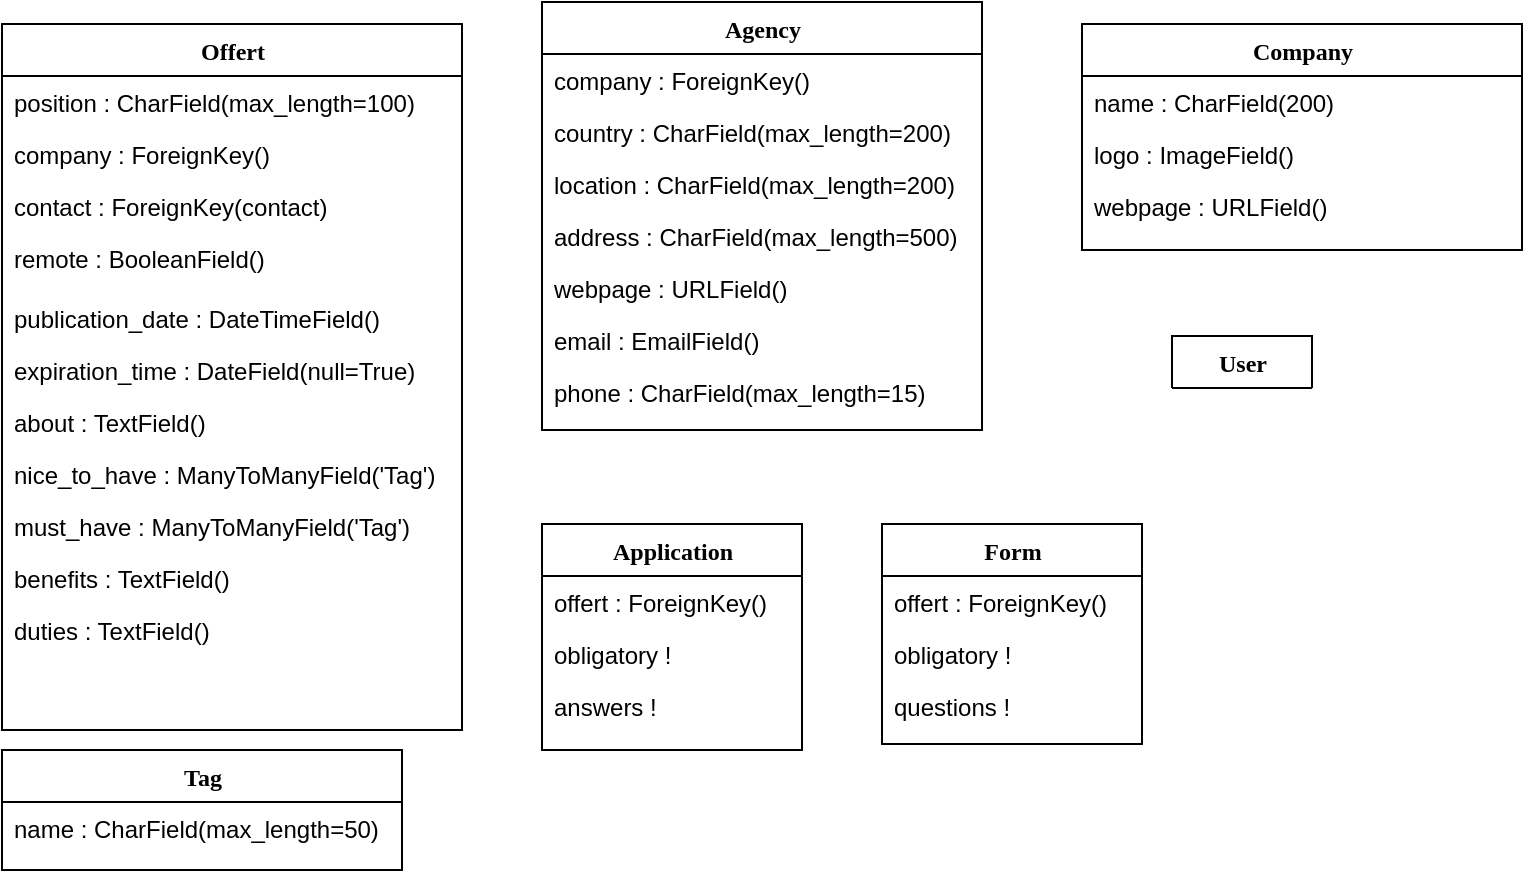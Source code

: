 <mxfile version="10.6.0" type="github"><diagram name="Page-1" id="9f46799a-70d6-7492-0946-bef42562c5a5"><mxGraphModel dx="1010" dy="510" grid="1" gridSize="10" guides="1" tooltips="1" connect="1" arrows="1" fold="1" page="1" pageScale="1" pageWidth="1100" pageHeight="850" background="#ffffff" math="0" shadow="0"><root><mxCell id="0"/><mxCell id="1" parent="0"/><mxCell id="78961159f06e98e8-30" value="Offert" style="swimlane;html=1;fontStyle=1;align=center;verticalAlign=top;childLayout=stackLayout;horizontal=1;startSize=26;horizontalStack=0;resizeParent=1;resizeLast=0;collapsible=1;marginBottom=0;swimlaneFillColor=#ffffff;rounded=0;shadow=0;comic=0;labelBackgroundColor=none;strokeColor=#000000;strokeWidth=1;fillColor=none;fontFamily=Verdana;fontSize=12;fontColor=#000000;" parent="1" vertex="1"><mxGeometry x="50" y="27" width="230" height="353" as="geometry"><mxRectangle x="470" y="83" width="70" height="26" as="alternateBounds"/></mxGeometry></mxCell><mxCell id="78961159f06e98e8-31" value="position : CharField(max_length=100)" style="text;html=1;strokeColor=none;fillColor=none;align=left;verticalAlign=top;spacingLeft=4;spacingRight=4;whiteSpace=wrap;overflow=hidden;rotatable=0;points=[[0,0.5],[1,0.5]];portConstraint=eastwest;" parent="78961159f06e98e8-30" vertex="1"><mxGeometry y="26" width="230" height="26" as="geometry"/></mxCell><mxCell id="78961159f06e98e8-32" value="company : ForeignKey()&lt;br&gt;&lt;br&gt;" style="text;html=1;strokeColor=none;fillColor=none;align=left;verticalAlign=top;spacingLeft=4;spacingRight=4;whiteSpace=wrap;overflow=hidden;rotatable=0;points=[[0,0.5],[1,0.5]];portConstraint=eastwest;" parent="78961159f06e98e8-30" vertex="1"><mxGeometry y="52" width="230" height="26" as="geometry"/></mxCell><mxCell id="biZlyS47IAcy7G330S6t-6" value="contact : ForeignKey(contact)" style="text;html=1;strokeColor=none;fillColor=none;align=left;verticalAlign=top;spacingLeft=4;spacingRight=4;whiteSpace=wrap;overflow=hidden;rotatable=0;points=[[0,0.5],[1,0.5]];portConstraint=eastwest;" parent="78961159f06e98e8-30" vertex="1"><mxGeometry y="78" width="230" height="26" as="geometry"/></mxCell><mxCell id="biZlyS47IAcy7G330S6t-12" value="remote : BooleanField()" style="text;html=1;strokeColor=none;fillColor=none;align=left;verticalAlign=top;spacingLeft=4;spacingRight=4;whiteSpace=wrap;overflow=hidden;rotatable=0;points=[[0,0.5],[1,0.5]];portConstraint=eastwest;" parent="78961159f06e98e8-30" vertex="1"><mxGeometry y="104" width="230" height="30" as="geometry"/></mxCell><mxCell id="biZlyS47IAcy7G330S6t-13" value="publication_date : DateTimeField()" style="text;html=1;strokeColor=none;fillColor=none;align=left;verticalAlign=top;spacingLeft=4;spacingRight=4;whiteSpace=wrap;overflow=hidden;rotatable=0;points=[[0,0.5],[1,0.5]];portConstraint=eastwest;" parent="78961159f06e98e8-30" vertex="1"><mxGeometry y="134" width="230" height="26" as="geometry"/></mxCell><mxCell id="biZlyS47IAcy7G330S6t-14" value="expiration_time : DateField(null=True)" style="text;html=1;strokeColor=none;fillColor=none;align=left;verticalAlign=top;spacingLeft=4;spacingRight=4;whiteSpace=wrap;overflow=hidden;rotatable=0;points=[[0,0.5],[1,0.5]];portConstraint=eastwest;" parent="78961159f06e98e8-30" vertex="1"><mxGeometry y="160" width="230" height="26" as="geometry"/></mxCell><mxCell id="biZlyS47IAcy7G330S6t-23" value="about : TextField()" style="text;html=1;strokeColor=none;fillColor=none;align=left;verticalAlign=top;spacingLeft=4;spacingRight=4;whiteSpace=wrap;overflow=hidden;rotatable=0;points=[[0,0.5],[1,0.5]];portConstraint=eastwest;" parent="78961159f06e98e8-30" vertex="1"><mxGeometry y="186" width="230" height="26" as="geometry"/></mxCell><mxCell id="biZlyS47IAcy7G330S6t-25" value="nice_to_have : ManyToManyField('Tag')" style="text;html=1;strokeColor=none;fillColor=none;align=left;verticalAlign=top;spacingLeft=4;spacingRight=4;whiteSpace=wrap;overflow=hidden;rotatable=0;points=[[0,0.5],[1,0.5]];portConstraint=eastwest;" parent="78961159f06e98e8-30" vertex="1"><mxGeometry y="212" width="230" height="26" as="geometry"/></mxCell><mxCell id="biZlyS47IAcy7G330S6t-24" value="must_have : ManyToManyField('Tag')" style="text;html=1;strokeColor=none;fillColor=none;align=left;verticalAlign=top;spacingLeft=4;spacingRight=4;whiteSpace=wrap;overflow=hidden;rotatable=0;points=[[0,0.5],[1,0.5]];portConstraint=eastwest;" parent="78961159f06e98e8-30" vertex="1"><mxGeometry y="238" width="230" height="26" as="geometry"/></mxCell><mxCell id="biZlyS47IAcy7G330S6t-26" value="benefits : TextField()" style="text;html=1;strokeColor=none;fillColor=none;align=left;verticalAlign=top;spacingLeft=4;spacingRight=4;whiteSpace=wrap;overflow=hidden;rotatable=0;points=[[0,0.5],[1,0.5]];portConstraint=eastwest;" parent="78961159f06e98e8-30" vertex="1"><mxGeometry y="264" width="230" height="26" as="geometry"/></mxCell><mxCell id="biZlyS47IAcy7G330S6t-27" value="duties : TextField()&lt;br&gt;" style="text;html=1;strokeColor=none;fillColor=none;align=left;verticalAlign=top;spacingLeft=4;spacingRight=4;whiteSpace=wrap;overflow=hidden;rotatable=0;points=[[0,0.5],[1,0.5]];portConstraint=eastwest;" parent="78961159f06e98e8-30" vertex="1"><mxGeometry y="290" width="230" height="26" as="geometry"/></mxCell><mxCell id="biZlyS47IAcy7G330S6t-7" value="Agency" style="swimlane;html=1;fontStyle=1;align=center;verticalAlign=top;childLayout=stackLayout;horizontal=1;startSize=26;horizontalStack=0;resizeParent=1;resizeLast=0;collapsible=1;marginBottom=0;swimlaneFillColor=#ffffff;rounded=0;shadow=0;comic=0;labelBackgroundColor=none;strokeColor=#000000;strokeWidth=1;fillColor=none;fontFamily=Verdana;fontSize=12;fontColor=#000000;" parent="1" vertex="1"><mxGeometry x="320" y="16" width="220" height="214" as="geometry"><mxRectangle x="470" y="83" width="70" height="26" as="alternateBounds"/></mxGeometry></mxCell><mxCell id="euUQHr2dCqcNhZSdb6Lf-1" value="company : ForeignKey()" style="text;html=1;strokeColor=none;fillColor=none;align=left;verticalAlign=top;spacingLeft=4;spacingRight=4;whiteSpace=wrap;overflow=hidden;rotatable=0;points=[[0,0.5],[1,0.5]];portConstraint=eastwest;" vertex="1" parent="biZlyS47IAcy7G330S6t-7"><mxGeometry y="26" width="220" height="26" as="geometry"/></mxCell><mxCell id="biZlyS47IAcy7G330S6t-8" value="country : CharField(max_length=200)" style="text;html=1;strokeColor=none;fillColor=none;align=left;verticalAlign=top;spacingLeft=4;spacingRight=4;whiteSpace=wrap;overflow=hidden;rotatable=0;points=[[0,0.5],[1,0.5]];portConstraint=eastwest;" parent="biZlyS47IAcy7G330S6t-7" vertex="1"><mxGeometry y="52" width="220" height="26" as="geometry"/></mxCell><mxCell id="biZlyS47IAcy7G330S6t-9" value="location : CharField(max_length=200)" style="text;html=1;strokeColor=none;fillColor=none;align=left;verticalAlign=top;spacingLeft=4;spacingRight=4;whiteSpace=wrap;overflow=hidden;rotatable=0;points=[[0,0.5],[1,0.5]];portConstraint=eastwest;" parent="biZlyS47IAcy7G330S6t-7" vertex="1"><mxGeometry y="78" width="220" height="26" as="geometry"/></mxCell><mxCell id="biZlyS47IAcy7G330S6t-11" value="address : CharField(max_length=500)" style="text;html=1;strokeColor=none;fillColor=none;align=left;verticalAlign=top;spacingLeft=4;spacingRight=4;whiteSpace=wrap;overflow=hidden;rotatable=0;points=[[0,0.5],[1,0.5]];portConstraint=eastwest;" parent="biZlyS47IAcy7G330S6t-7" vertex="1"><mxGeometry y="104" width="220" height="26" as="geometry"/></mxCell><mxCell id="biZlyS47IAcy7G330S6t-20" value="webpage : URLField()" style="text;html=1;strokeColor=none;fillColor=none;align=left;verticalAlign=top;spacingLeft=4;spacingRight=4;whiteSpace=wrap;overflow=hidden;rotatable=0;points=[[0,0.5],[1,0.5]];portConstraint=eastwest;" parent="biZlyS47IAcy7G330S6t-7" vertex="1"><mxGeometry y="130" width="220" height="26" as="geometry"/></mxCell><mxCell id="biZlyS47IAcy7G330S6t-18" value="email : EmailField()" style="text;html=1;strokeColor=none;fillColor=none;align=left;verticalAlign=top;spacingLeft=4;spacingRight=4;whiteSpace=wrap;overflow=hidden;rotatable=0;points=[[0,0.5],[1,0.5]];portConstraint=eastwest;" parent="biZlyS47IAcy7G330S6t-7" vertex="1"><mxGeometry y="156" width="220" height="26" as="geometry"/></mxCell><mxCell id="biZlyS47IAcy7G330S6t-19" value="phone : CharField(max_length=15)" style="text;html=1;strokeColor=none;fillColor=none;align=left;verticalAlign=top;spacingLeft=4;spacingRight=4;whiteSpace=wrap;overflow=hidden;rotatable=0;points=[[0,0.5],[1,0.5]];portConstraint=eastwest;" parent="biZlyS47IAcy7G330S6t-7" vertex="1"><mxGeometry y="182" width="220" height="26" as="geometry"/></mxCell><mxCell id="biZlyS47IAcy7G330S6t-15" value="Company" style="swimlane;html=1;fontStyle=1;align=center;verticalAlign=top;childLayout=stackLayout;horizontal=1;startSize=26;horizontalStack=0;resizeParent=1;resizeLast=0;collapsible=1;marginBottom=0;swimlaneFillColor=#ffffff;rounded=0;shadow=0;comic=0;labelBackgroundColor=none;strokeColor=#000000;strokeWidth=1;fillColor=none;fontFamily=Verdana;fontSize=12;fontColor=#000000;" parent="1" vertex="1"><mxGeometry x="590" y="27" width="220" height="113" as="geometry"><mxRectangle x="470" y="83" width="70" height="26" as="alternateBounds"/></mxGeometry></mxCell><mxCell id="biZlyS47IAcy7G330S6t-16" value="name : CharField(200)" style="text;html=1;strokeColor=none;fillColor=none;align=left;verticalAlign=top;spacingLeft=4;spacingRight=4;whiteSpace=wrap;overflow=hidden;rotatable=0;points=[[0,0.5],[1,0.5]];portConstraint=eastwest;" parent="biZlyS47IAcy7G330S6t-15" vertex="1"><mxGeometry y="26" width="220" height="26" as="geometry"/></mxCell><mxCell id="biZlyS47IAcy7G330S6t-17" value="logo : ImageField()" style="text;html=1;strokeColor=none;fillColor=none;align=left;verticalAlign=top;spacingLeft=4;spacingRight=4;whiteSpace=wrap;overflow=hidden;rotatable=0;points=[[0,0.5],[1,0.5]];portConstraint=eastwest;" parent="biZlyS47IAcy7G330S6t-15" vertex="1"><mxGeometry y="52" width="220" height="26" as="geometry"/></mxCell><mxCell id="biZlyS47IAcy7G330S6t-21" value="webpage : URLField()" style="text;html=1;strokeColor=none;fillColor=none;align=left;verticalAlign=top;spacingLeft=4;spacingRight=4;whiteSpace=wrap;overflow=hidden;rotatable=0;points=[[0,0.5],[1,0.5]];portConstraint=eastwest;" parent="biZlyS47IAcy7G330S6t-15" vertex="1"><mxGeometry y="78" width="220" height="26" as="geometry"/></mxCell><mxCell id="biZlyS47IAcy7G330S6t-28" value="User" style="swimlane;html=1;fontStyle=1;align=center;verticalAlign=top;childLayout=stackLayout;horizontal=1;startSize=26;horizontalStack=0;resizeParent=1;resizeLast=0;collapsible=1;marginBottom=0;swimlaneFillColor=#ffffff;rounded=0;shadow=0;comic=0;labelBackgroundColor=none;strokeColor=#000000;strokeWidth=1;fillColor=none;fontFamily=Verdana;fontSize=12;fontColor=#000000;" parent="1" vertex="1" collapsed="1"><mxGeometry x="635" y="183" width="70" height="26" as="geometry"><mxRectangle x="590" y="170" width="220" height="70" as="alternateBounds"/></mxGeometry></mxCell><mxCell id="biZlyS47IAcy7G330S6t-32" value="Application" style="swimlane;html=1;fontStyle=1;align=center;verticalAlign=top;childLayout=stackLayout;horizontal=1;startSize=26;horizontalStack=0;resizeParent=1;resizeLast=0;collapsible=1;marginBottom=0;swimlaneFillColor=#ffffff;rounded=0;shadow=0;comic=0;labelBackgroundColor=none;strokeColor=#000000;strokeWidth=1;fillColor=none;fontFamily=Verdana;fontSize=12;fontColor=#000000;" parent="1" vertex="1"><mxGeometry x="320" y="277" width="130" height="113" as="geometry"><mxRectangle x="320" y="277" width="70" height="26" as="alternateBounds"/></mxGeometry></mxCell><mxCell id="euUQHr2dCqcNhZSdb6Lf-2" value="offert : ForeignKey()&lt;br&gt;&lt;br&gt;" style="text;html=1;strokeColor=none;fillColor=none;align=left;verticalAlign=top;spacingLeft=4;spacingRight=4;whiteSpace=wrap;overflow=hidden;rotatable=0;points=[[0,0.5],[1,0.5]];portConstraint=eastwest;" vertex="1" parent="biZlyS47IAcy7G330S6t-32"><mxGeometry y="26" width="130" height="26" as="geometry"/></mxCell><mxCell id="euUQHr2dCqcNhZSdb6Lf-8" value="obligatory !&lt;br&gt;" style="text;html=1;strokeColor=none;fillColor=none;align=left;verticalAlign=top;spacingLeft=4;spacingRight=4;whiteSpace=wrap;overflow=hidden;rotatable=0;points=[[0,0.5],[1,0.5]];portConstraint=eastwest;" vertex="1" parent="biZlyS47IAcy7G330S6t-32"><mxGeometry y="52" width="130" height="26" as="geometry"/></mxCell><mxCell id="euUQHr2dCqcNhZSdb6Lf-7" value="answers !&lt;br&gt;" style="text;html=1;strokeColor=none;fillColor=none;align=left;verticalAlign=top;spacingLeft=4;spacingRight=4;whiteSpace=wrap;overflow=hidden;rotatable=0;points=[[0,0.5],[1,0.5]];portConstraint=eastwest;" vertex="1" parent="biZlyS47IAcy7G330S6t-32"><mxGeometry y="78" width="130" height="26" as="geometry"/></mxCell><mxCell id="euUQHr2dCqcNhZSdb6Lf-3" value="Form" style="swimlane;html=1;fontStyle=1;align=center;verticalAlign=top;childLayout=stackLayout;horizontal=1;startSize=26;horizontalStack=0;resizeParent=1;resizeLast=0;collapsible=1;marginBottom=0;swimlaneFillColor=#ffffff;rounded=0;shadow=0;comic=0;labelBackgroundColor=none;strokeColor=#000000;strokeWidth=1;fillColor=none;fontFamily=Verdana;fontSize=12;fontColor=#000000;" vertex="1" parent="1"><mxGeometry x="490" y="277" width="130" height="110" as="geometry"><mxRectangle x="470" y="83" width="70" height="26" as="alternateBounds"/></mxGeometry></mxCell><mxCell id="euUQHr2dCqcNhZSdb6Lf-4" value="offert : ForeignKey()&lt;br&gt;&lt;br&gt;" style="text;html=1;strokeColor=none;fillColor=none;align=left;verticalAlign=top;spacingLeft=4;spacingRight=4;whiteSpace=wrap;overflow=hidden;rotatable=0;points=[[0,0.5],[1,0.5]];portConstraint=eastwest;" vertex="1" parent="euUQHr2dCqcNhZSdb6Lf-3"><mxGeometry y="26" width="130" height="26" as="geometry"/></mxCell><mxCell id="euUQHr2dCqcNhZSdb6Lf-5" value="obligatory !&lt;br&gt;" style="text;html=1;strokeColor=none;fillColor=none;align=left;verticalAlign=top;spacingLeft=4;spacingRight=4;whiteSpace=wrap;overflow=hidden;rotatable=0;points=[[0,0.5],[1,0.5]];portConstraint=eastwest;" vertex="1" parent="euUQHr2dCqcNhZSdb6Lf-3"><mxGeometry y="52" width="130" height="26" as="geometry"/></mxCell><mxCell id="euUQHr2dCqcNhZSdb6Lf-6" value="questions !&lt;br&gt;" style="text;html=1;strokeColor=none;fillColor=none;align=left;verticalAlign=top;spacingLeft=4;spacingRight=4;whiteSpace=wrap;overflow=hidden;rotatable=0;points=[[0,0.5],[1,0.5]];portConstraint=eastwest;" vertex="1" parent="euUQHr2dCqcNhZSdb6Lf-3"><mxGeometry y="78" width="130" height="26" as="geometry"/></mxCell><mxCell id="euUQHr2dCqcNhZSdb6Lf-10" value="Tag" style="swimlane;html=1;fontStyle=1;align=center;verticalAlign=top;childLayout=stackLayout;horizontal=1;startSize=26;horizontalStack=0;resizeParent=1;resizeLast=0;collapsible=1;marginBottom=0;swimlaneFillColor=#ffffff;rounded=0;shadow=0;comic=0;labelBackgroundColor=none;strokeColor=#000000;strokeWidth=1;fillColor=none;fontFamily=Verdana;fontSize=12;fontColor=#000000;" vertex="1" parent="1"><mxGeometry x="50" y="390" width="200" height="60" as="geometry"><mxRectangle x="470" y="83" width="70" height="26" as="alternateBounds"/></mxGeometry></mxCell><mxCell id="euUQHr2dCqcNhZSdb6Lf-11" value="name : CharField(max_length=50)&lt;br&gt;" style="text;html=1;strokeColor=none;fillColor=none;align=left;verticalAlign=top;spacingLeft=4;spacingRight=4;whiteSpace=wrap;overflow=hidden;rotatable=0;points=[[0,0.5],[1,0.5]];portConstraint=eastwest;" vertex="1" parent="euUQHr2dCqcNhZSdb6Lf-10"><mxGeometry y="26" width="200" height="26" as="geometry"/></mxCell></root></mxGraphModel></diagram></mxfile>